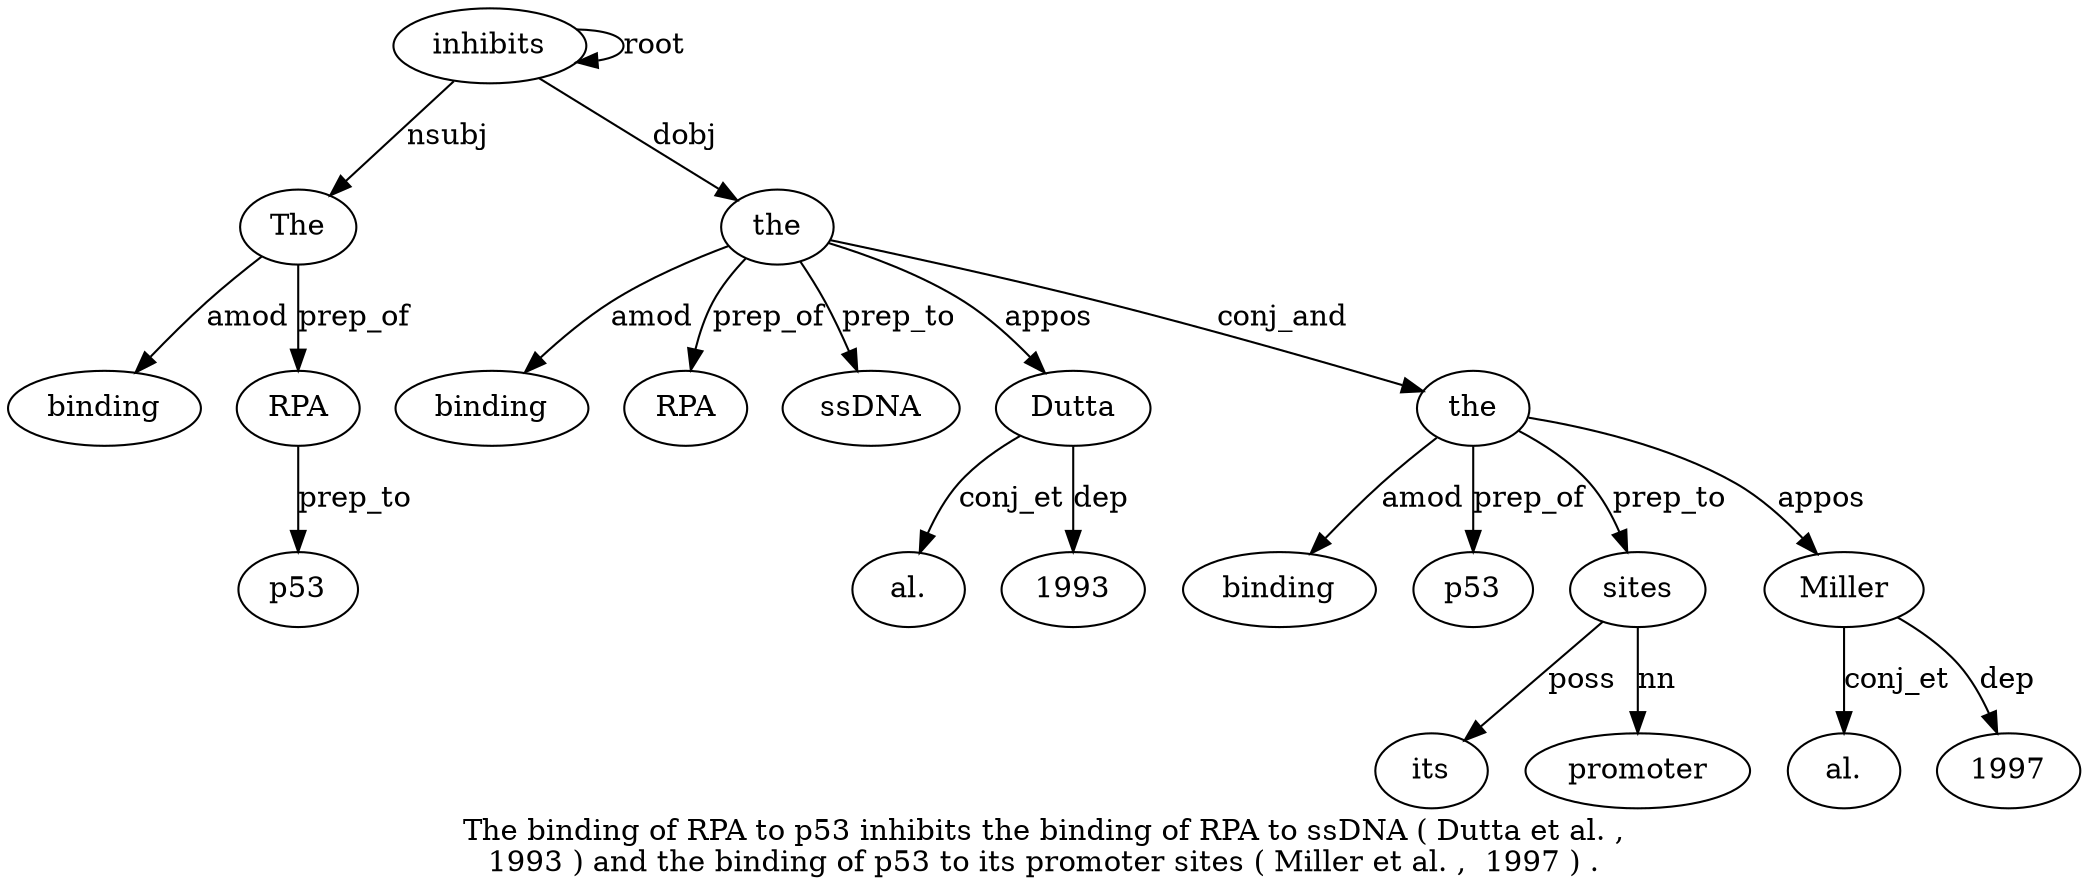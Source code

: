 digraph "The binding of RPA to p53 inhibits the binding of RPA to ssDNA ( Dutta et al. ,  1993 ) and the binding of p53 to its promoter sites ( Miller et al. ,  1997 ) ." {
label="The binding of RPA to p53 inhibits the binding of RPA to ssDNA ( Dutta et al. ,
1993 ) and the binding of p53 to its promoter sites ( Miller et al. ,  1997 ) .";
inhibits7 [style=filled, fillcolor=white, label=inhibits];
The1 [style=filled, fillcolor=white, label=The];
inhibits7 -> The1  [label=nsubj];
binding2 [style=filled, fillcolor=white, label=binding];
The1 -> binding2  [label=amod];
RPA4 [style=filled, fillcolor=white, label=RPA];
The1 -> RPA4  [label=prep_of];
p536 [style=filled, fillcolor=white, label=p53];
RPA4 -> p536  [label=prep_to];
inhibits7 -> inhibits7  [label=root];
the8 [style=filled, fillcolor=white, label=the];
inhibits7 -> the8  [label=dobj];
binding9 [style=filled, fillcolor=white, label=binding];
the8 -> binding9  [label=amod];
RPA11 [style=filled, fillcolor=white, label=RPA];
the8 -> RPA11  [label=prep_of];
ssDNA13 [style=filled, fillcolor=white, label=ssDNA];
the8 -> ssDNA13  [label=prep_to];
Dutta15 [style=filled, fillcolor=white, label=Dutta];
the8 -> Dutta15  [label=appos];
"al.17" [style=filled, fillcolor=white, label="al."];
Dutta15 -> "al.17"  [label=conj_et];
1993 [style=filled, fillcolor=white, label=1993];
Dutta15 -> 1993  [label=dep];
the22 [style=filled, fillcolor=white, label=the];
the8 -> the22  [label=conj_and];
binding23 [style=filled, fillcolor=white, label=binding];
the22 -> binding23  [label=amod];
p532 [style=filled, fillcolor=white, label=p53];
the22 -> p532  [label=prep_of];
sites29 [style=filled, fillcolor=white, label=sites];
its27 [style=filled, fillcolor=white, label=its];
sites29 -> its27  [label=poss];
promoter28 [style=filled, fillcolor=white, label=promoter];
sites29 -> promoter28  [label=nn];
the22 -> sites29  [label=prep_to];
Miller31 [style=filled, fillcolor=white, label=Miller];
the22 -> Miller31  [label=appos];
"al.33" [style=filled, fillcolor=white, label="al."];
Miller31 -> "al.33"  [label=conj_et];
199735 [style=filled, fillcolor=white, label=1997];
Miller31 -> 199735  [label=dep];
}

